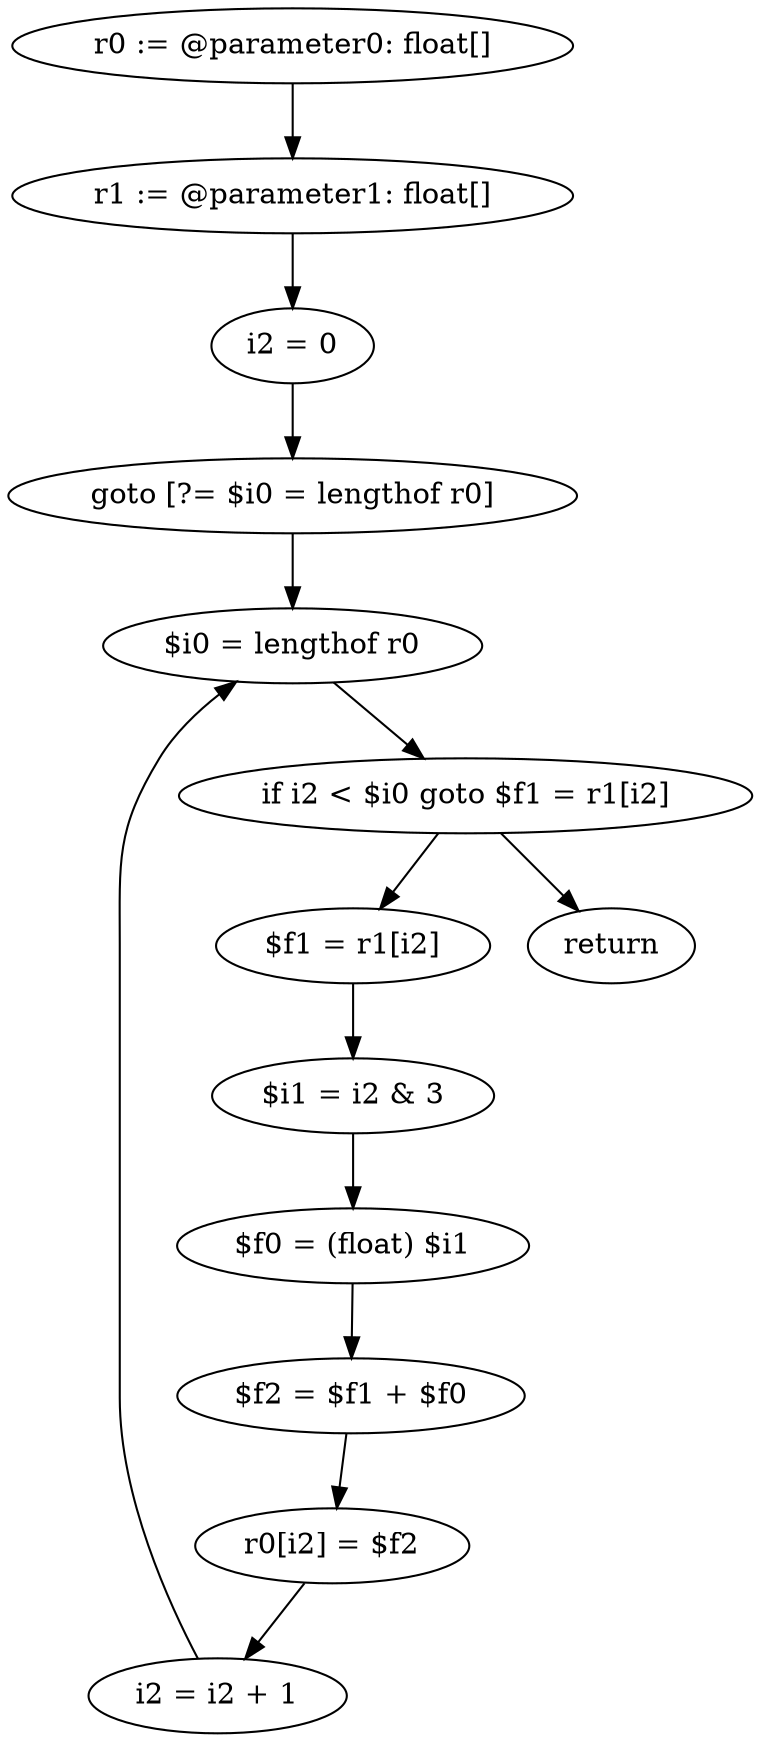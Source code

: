 digraph "unitGraph" {
    "r0 := @parameter0: float[]"
    "r1 := @parameter1: float[]"
    "i2 = 0"
    "goto [?= $i0 = lengthof r0]"
    "$f1 = r1[i2]"
    "$i1 = i2 & 3"
    "$f0 = (float) $i1"
    "$f2 = $f1 + $f0"
    "r0[i2] = $f2"
    "i2 = i2 + 1"
    "$i0 = lengthof r0"
    "if i2 < $i0 goto $f1 = r1[i2]"
    "return"
    "r0 := @parameter0: float[]"->"r1 := @parameter1: float[]";
    "r1 := @parameter1: float[]"->"i2 = 0";
    "i2 = 0"->"goto [?= $i0 = lengthof r0]";
    "goto [?= $i0 = lengthof r0]"->"$i0 = lengthof r0";
    "$f1 = r1[i2]"->"$i1 = i2 & 3";
    "$i1 = i2 & 3"->"$f0 = (float) $i1";
    "$f0 = (float) $i1"->"$f2 = $f1 + $f0";
    "$f2 = $f1 + $f0"->"r0[i2] = $f2";
    "r0[i2] = $f2"->"i2 = i2 + 1";
    "i2 = i2 + 1"->"$i0 = lengthof r0";
    "$i0 = lengthof r0"->"if i2 < $i0 goto $f1 = r1[i2]";
    "if i2 < $i0 goto $f1 = r1[i2]"->"return";
    "if i2 < $i0 goto $f1 = r1[i2]"->"$f1 = r1[i2]";
}
